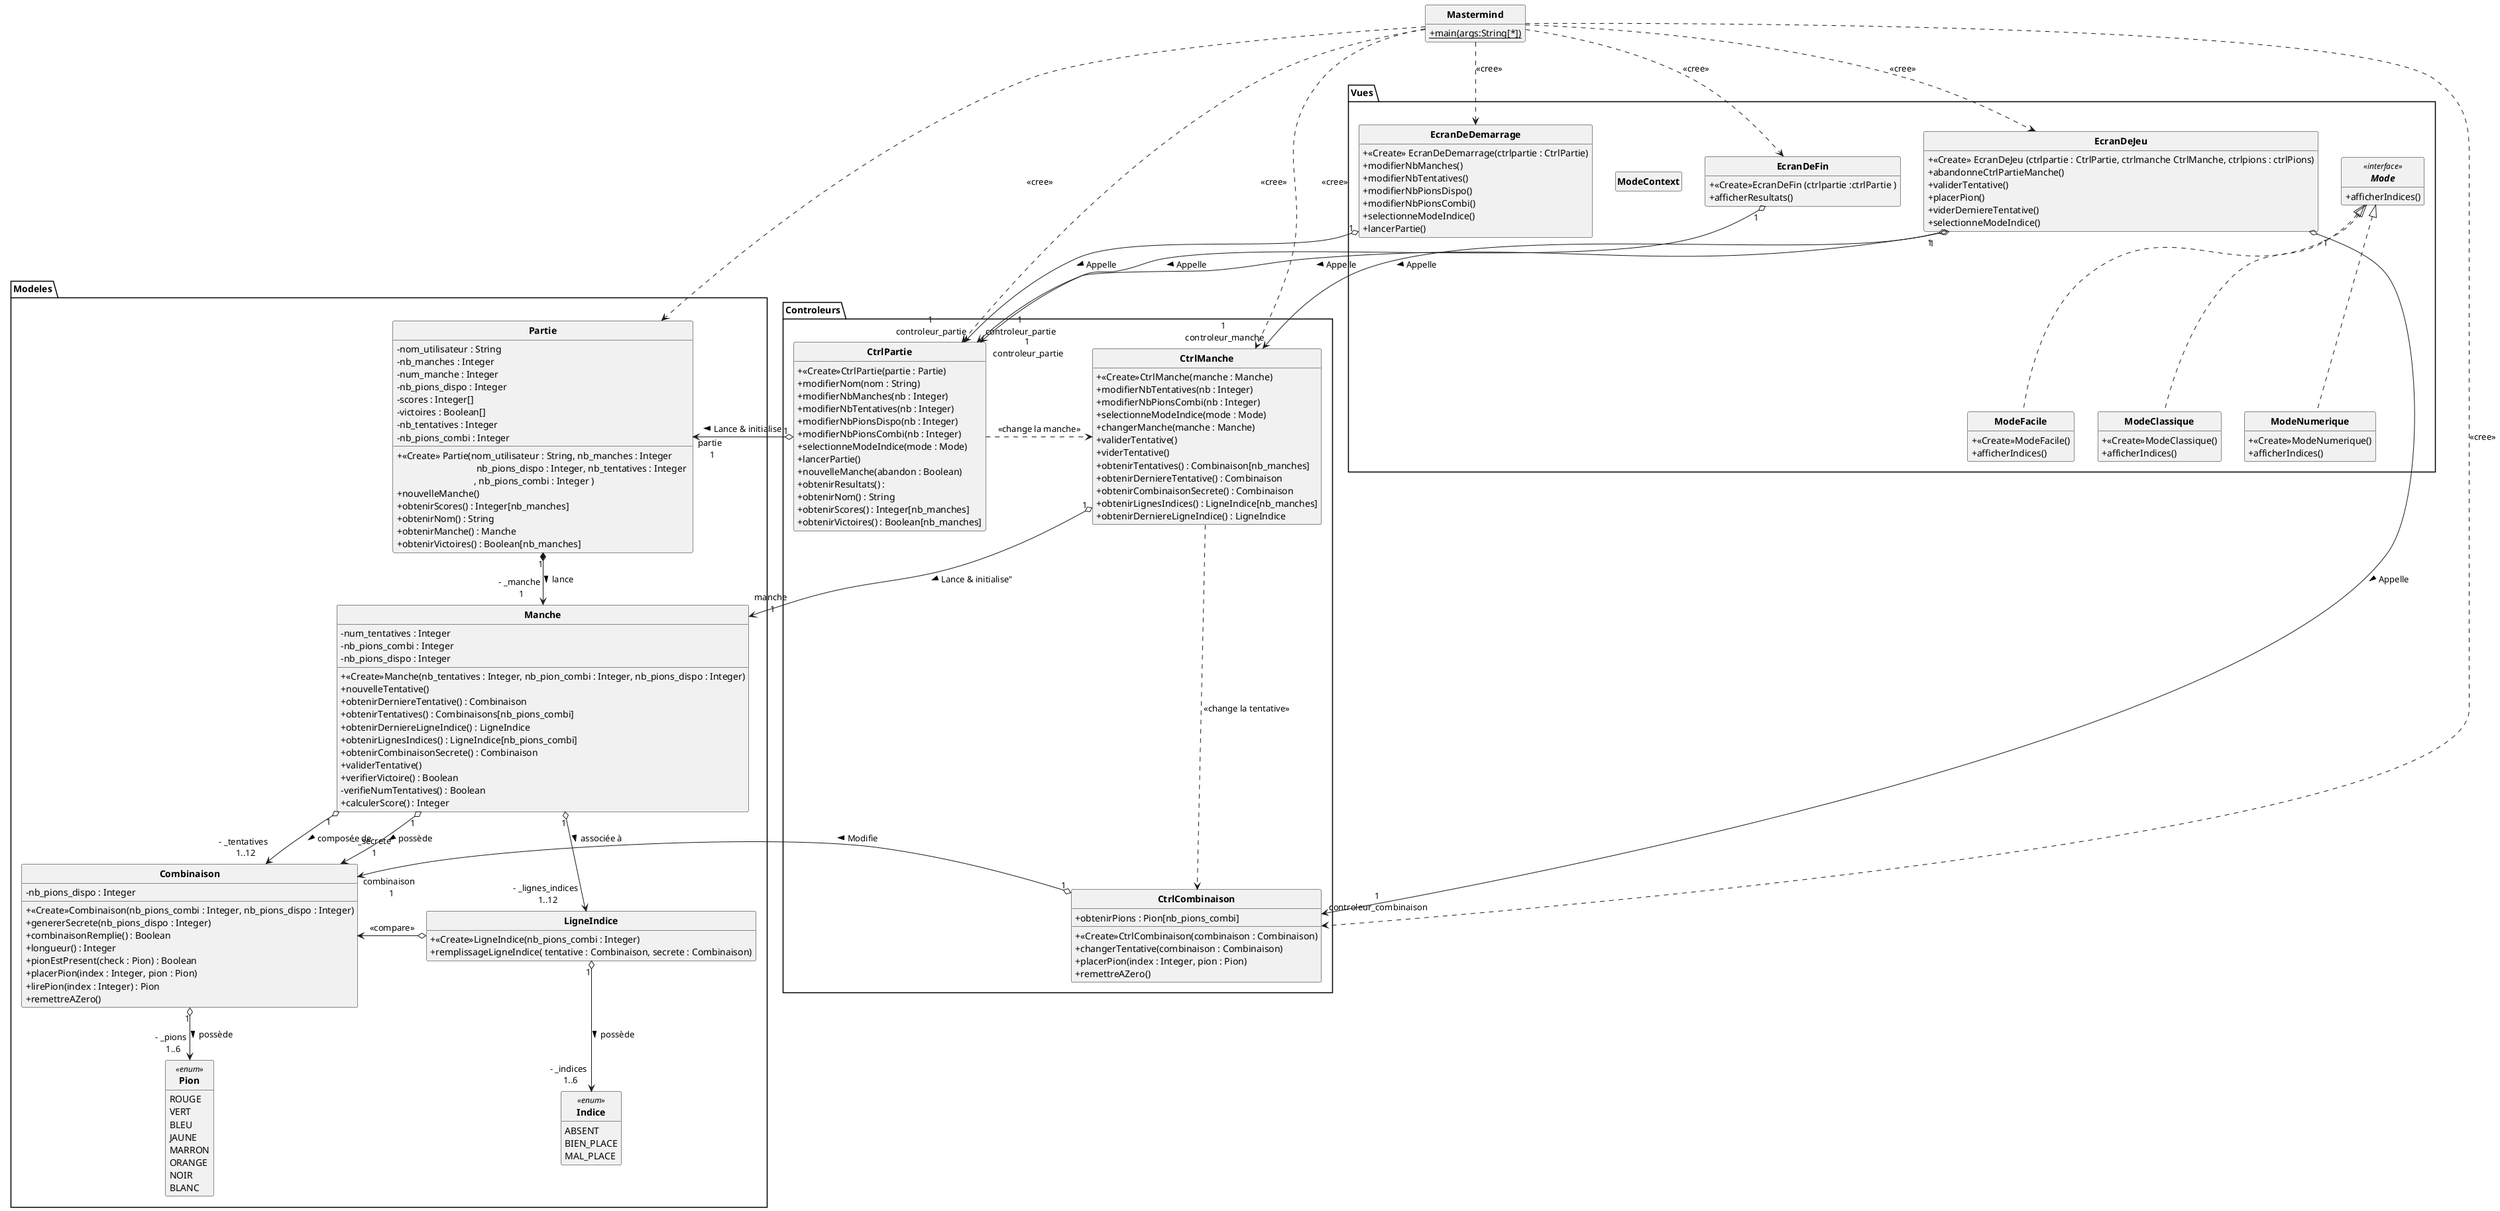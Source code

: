 @startuml
skinparam classAttributeIconSize 0
skinparam classFontStyle Bold
skinparam style strictuml
hide empty members

class Mastermind {
    +{static}main(args:String[*])
}

Mastermind ..> Modeles.Partie : <<cree>>
Mastermind ..> Controleurs.CtrlPartie : <<cree>>
Mastermind ..> Controleurs.CtrlManche : <<cree>>
Mastermind ..> Controleurs.CtrlCombinaison : <<cree>>
Mastermind ..> Vues.EcranDeDemarrage : <<cree>>
Mastermind ..> Vues.EcranDeJeu : <<cree>>
Mastermind ..> Vues.EcranDeFin : <<cree>>

package Modeles {
    class Partie {
        -nom_utilisateur : String
        -nb_manches : Integer
        -num_manche : Integer
        -nb_pions_dispo : Integer
        -scores : Integer[]
        -victoires : Boolean[]
        -nb_tentatives : Integer
        -nb_pions_combi : Integer

        +<<Create>> Partie(nom_utilisateur : String, nb_manches : Integer \n\t\t\t\t nb_pions_dispo : Integer, nb_tentatives : Integer \n\t\t\t\t, nb_pions_combi : Integer )
        +nouvelleManche()
        +obtenirScores() : Integer[nb_manches]
        +obtenirNom() : String
        +obtenirManche() : Manche
        +obtenirVictoires() : Boolean[nb_manches]

    }


    class Manche {
        -num_tentatives : Integer
        -nb_pions_combi : Integer
        -nb_pions_dispo : Integer

        +<<Create>>Manche(nb_tentatives : Integer, nb_pion_combi : Integer, nb_pions_dispo : Integer)
        +nouvelleTentative()
        +obtenirDerniereTentative() : Combinaison
        +obtenirTentatives() : Combinaisons[nb_pions_combi]
        +obtenirDerniereLigneIndice() : LigneIndice
        +obtenirLignesIndices() : LigneIndice[nb_pions_combi]
        +obtenirCombinaisonSecrete() : Combinaison
        +validerTentative()
        +verifierVictoire() : Boolean
        -verifieNumTentatives() : Boolean
        +calculerScore() : Integer

    }

    class Combinaison {
        -nb_pions_dispo : Integer
        +<<Create>>Combinaison(nb_pions_combi : Integer, nb_pions_dispo : Integer)
        +genererSecrete(nb_pions_dispo : Integer)
        +combinaisonRemplie() : Boolean
        +longueur() : Integer
        +pionEstPresent(check : Pion) : Boolean
        +placerPion(index : Integer, pion : Pion)
        +lirePion(index : Integer) : Pion
        +remettreAZero()
    }

    class LigneIndice {
        +<<Create>>LigneIndice(nb_pions_combi : Integer)
        +remplissageLigneIndice( tentative : Combinaison, secrete : Combinaison)

    }

    enum Pion <<enum>> {
        ROUGE
        VERT
        BLEU
        JAUNE
        MARRON
        ORANGE
        NOIR
        BLANC
    }

    enum Indice <<enum>> {
        ABSENT
        BIEN_PLACE
        MAL_PLACE
    }

    Partie "1" *--> "- _manche \n 1" Manche  : > lance

    Manche "1"  o--> "- _tentatives \n 1..12" Combinaison : > composée de
    Manche "1"  o--> "- _lignes_indices \n 1..12" LigneIndice : > associée à
    Manche "1"  o--> "- _secrete \n 1" Combinaison : > possède

    LigneIndice "1"  o--> "- _indices \n 1..6" Indice : > possède
    Combinaison "1"  o--> "- _pions \n 1..6" Pion : > possède

    Combinaison <-r-o LigneIndice : <<compare>>
}

package Controleurs{
    class CtrlPartie{
        +<<Create>>CtrlPartie(partie : Partie)
        +modifierNom(nom : String)
        +modifierNbManches(nb : Integer)
        +modifierNbTentatives(nb : Integer)
        +modifierNbPionsDispo(nb : Integer)
        +modifierNbPionsCombi(nb : Integer)
        +selectionneModeIndice(mode : Mode)
        +lancerPartie()
        +nouvelleManche(abandon : Boolean)
        +obtenirResultats() :
        +obtenirNom() : String
        +obtenirScores() : Integer[nb_manches]
        +obtenirVictoires() : Boolean[nb_manches]
    }

    class CtrlManche{
        +<<Create>>CtrlManche(manche : Manche)
        +modifierNbTentatives(nb : Integer)
        +modifierNbPionsCombi(nb : Integer)
        +selectionneModeIndice(mode : Mode)
        +changerManche(manche : Manche)
        +validerTentative()
        +viderTentative()
        +obtenirTentatives() : Combinaison[nb_manches]
        +obtenirDerniereTentative() : Combinaison
        +obtenirCombinaisonSecrete() : Combinaison
        +obtenirLignesIndices() : LigneIndice[nb_manches]
        +obtenirDerniereLigneIndice() : LigneIndice
    }

    class CtrlCombinaison{
        +<<Create>>CtrlCombinaison(combinaison : Combinaison)
        +changerTentative(combinaison : Combinaison)
        +placerPion(index : Integer, pion : Pion)
        +remettreAZero()
        +obtenirPions : Pion[nb_pions_combi]

    }



    CtrlPartie ...r> CtrlManche : <<change la manche>>
    CtrlManche ...d> CtrlCombinaison: <<change la tentative>>
}

package Vues{
    class ModeContext {

    }

    interface Mode <<interface>> {
        +afficherIndices()
    }

    class ModeFacile implements Mode{
        +<<Create>>ModeFacile()
        +afficherIndices()
    }

    class ModeClassique implements Mode{
        +<<Create>>ModeClassique()
        +afficherIndices()
    }

    class ModeNumerique implements Mode{
        +<<Create>>ModeNumerique()
        +afficherIndices()
    }
    class EcranDeDemarrage {
        +<<Create>> EcranDeDemarrage(ctrlpartie : CtrlPartie)
        +modifierNbManches()
        +modifierNbTentatives()
        +modifierNbPionsDispo()
        +modifierNbPionsCombi()
        +selectionneModeIndice()
        +lancerPartie()
    }

    class EcranDeFin{
        +<<Create>>EcranDeFin (ctrlpartie :ctrlPartie )
        +afficherResultats()
    }

    class EcranDeJeu {
        +<<Create>> EcranDeJeu (ctrlpartie : CtrlPartie, ctrlmanche CtrlManche, ctrlpions : ctrlPions)
        +abandonneCtrlPartieManche()
        +validerTentative()
        +placerPion()
        +viderDerniereTentative()
        +selectionneModeIndice()
    }
}

Controleurs.CtrlPartie      "1" o--r> "partie \n 1"      Modeles.Partie : > Lance & initialise
Controleurs.CtrlManche      "1" o--r> "manche \n 1"      Modeles.Manche : > Lance & initialise"
Controleurs.CtrlCombinaison "1" o--r> "combinaison \n 1" Modeles.Combinaison : > Modifie


Vues.EcranDeDemarrage "1" o--> "1\n controleur_partie" Controleurs.CtrlPartie : > Appelle

Vues.EcranDeFin "1" o--> "1\n controleur_partie" Controleurs.CtrlPartie : > Appelle


Vues.EcranDeJeu "1" o--> "1\n controleur_partie"      Controleurs.CtrlPartie : > Appelle
Vues.EcranDeJeu "1" o--> "1\n controleur_manche"      Controleurs.CtrlManche : > Appelle
Vues.EcranDeJeu "1" o--> "1\n controleur_combinaison" Controleurs.CtrlCombinaison : > Appelle

@enduml
